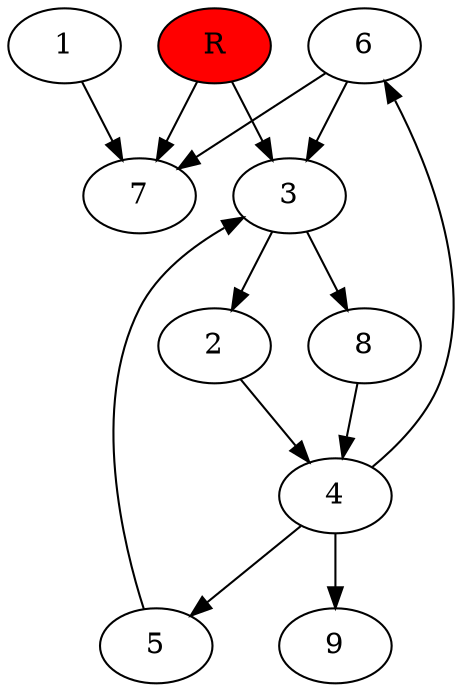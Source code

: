 digraph prb9378 {
	1
	2
	3
	4
	5
	6
	7
	8
	R [fillcolor="#ff0000" style=filled]
	1 -> 7
	2 -> 4
	3 -> 2
	3 -> 8
	4 -> 5
	4 -> 6
	4 -> 9
	5 -> 3
	6 -> 3
	6 -> 7
	8 -> 4
	R -> 3
	R -> 7
}
